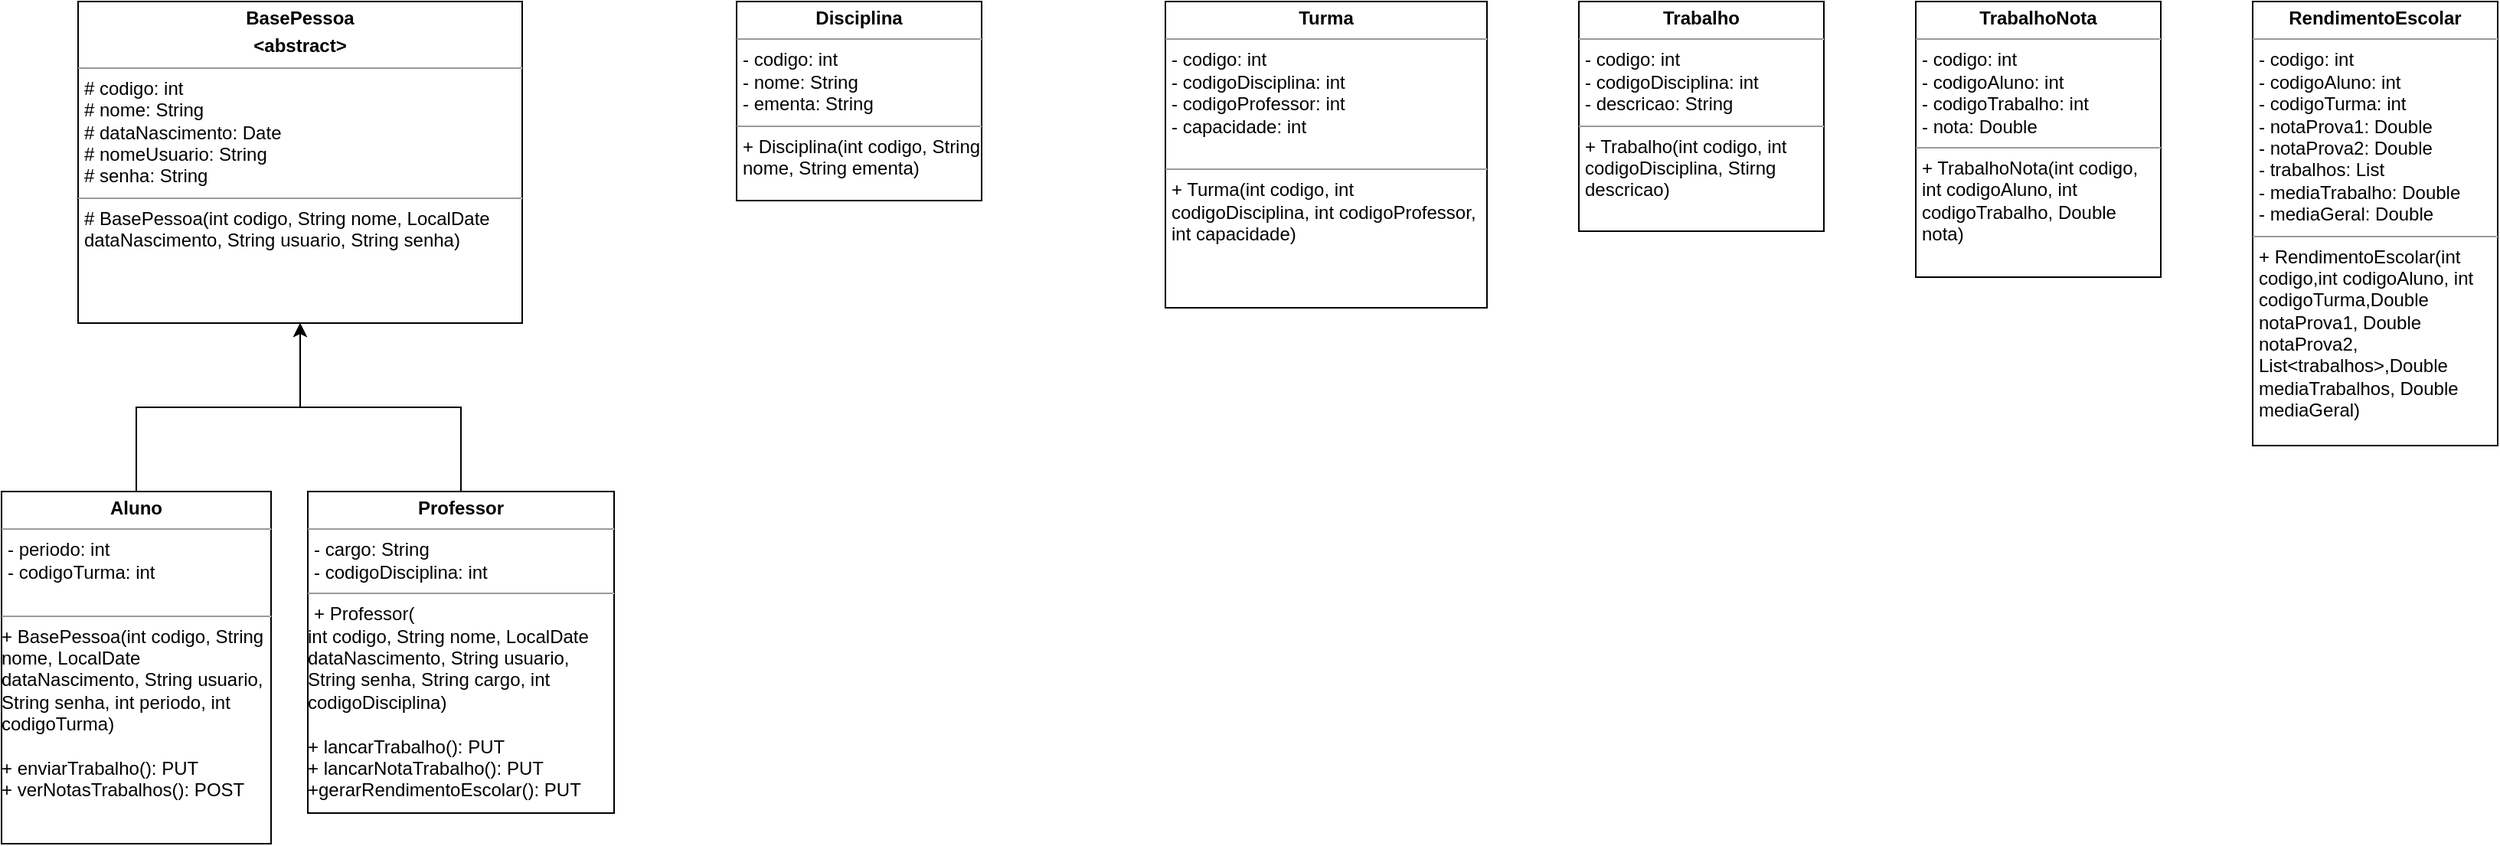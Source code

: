 <mxfile version="22.0.4" type="github">
  <diagram name="Página-1" id="ISYm6FrJafREmLT2h12c">
    <mxGraphModel dx="1768" dy="693" grid="1" gridSize="10" guides="1" tooltips="1" connect="1" arrows="1" fold="1" page="1" pageScale="1" pageWidth="827" pageHeight="1169" math="0" shadow="0">
      <root>
        <mxCell id="0" />
        <mxCell id="1" parent="0" />
        <mxCell id="bNtw9ZAgYegGWrS_SB8m-1" value="&lt;p style=&quot;margin:0px;margin-top:4px;text-align:center;&quot;&gt;&lt;b&gt;BasePessoa&lt;/b&gt;&lt;/p&gt;&lt;p style=&quot;margin:0px;margin-top:4px;text-align:center;&quot;&gt;&lt;b&gt;&amp;lt;abstract&amp;gt;&lt;/b&gt;&lt;/p&gt;&lt;hr size=&quot;1&quot;&gt;&lt;p style=&quot;margin:0px;margin-left:4px;&quot;&gt;# codigo: int&lt;/p&gt;&lt;p style=&quot;margin:0px;margin-left:4px;&quot;&gt;# nome: String&lt;/p&gt;&lt;p style=&quot;margin:0px;margin-left:4px;&quot;&gt;# dataNascimento: Date&lt;/p&gt;&lt;p style=&quot;margin:0px;margin-left:4px;&quot;&gt;# nomeUsuario: String&lt;/p&gt;&lt;p style=&quot;margin:0px;margin-left:4px;&quot;&gt;# senha: String&lt;/p&gt;&lt;hr size=&quot;1&quot;&gt;&lt;p style=&quot;margin:0px;margin-left:4px;&quot;&gt;# BasePessoa(int codigo, String nome, LocalDate dataNascimento, String usuario, String senha)&lt;/p&gt;" style="verticalAlign=top;align=left;overflow=fill;fontSize=12;fontFamily=Helvetica;html=1;whiteSpace=wrap;" vertex="1" parent="1">
          <mxGeometry x="60" y="120" width="290" height="210" as="geometry" />
        </mxCell>
        <mxCell id="bNtw9ZAgYegGWrS_SB8m-7" value="" style="edgeStyle=orthogonalEdgeStyle;rounded=0;orthogonalLoop=1;jettySize=auto;html=1;" edge="1" parent="1" source="bNtw9ZAgYegGWrS_SB8m-2" target="bNtw9ZAgYegGWrS_SB8m-1">
          <mxGeometry relative="1" as="geometry" />
        </mxCell>
        <mxCell id="bNtw9ZAgYegGWrS_SB8m-2" value="&lt;p style=&quot;margin:0px;margin-top:4px;text-align:center;&quot;&gt;&lt;b&gt;Professor&lt;/b&gt;&lt;/p&gt;&lt;hr size=&quot;1&quot;&gt;&lt;p style=&quot;margin:0px;margin-left:4px;&quot;&gt;- cargo: String&lt;/p&gt;&lt;p style=&quot;margin:0px;margin-left:4px;&quot;&gt;- codigoDisciplina: int&lt;/p&gt;&lt;hr size=&quot;1&quot;&gt;&lt;p style=&quot;margin:0px;margin-left:4px;&quot;&gt;+ Professor(&lt;/p&gt;int codigo, String nome, LocalDate dataNascimento, String usuario, String senha, String cargo, int codigoDisciplina&lt;span style=&quot;background-color: initial;&quot;&gt;)&lt;br&gt;&lt;br&gt;+ lancarTrabalho(): PUT&lt;br&gt;+ lancarNotaTrabalho(): PUT&lt;br&gt;+gerarRendimentoEscolar(): PUT&lt;br&gt;&lt;br&gt;&lt;/span&gt;" style="verticalAlign=top;align=left;overflow=fill;fontSize=12;fontFamily=Helvetica;html=1;whiteSpace=wrap;" vertex="1" parent="1">
          <mxGeometry x="210" y="440" width="200" height="210" as="geometry" />
        </mxCell>
        <mxCell id="bNtw9ZAgYegGWrS_SB8m-6" value="" style="edgeStyle=orthogonalEdgeStyle;rounded=0;orthogonalLoop=1;jettySize=auto;html=1;" edge="1" parent="1" source="bNtw9ZAgYegGWrS_SB8m-4" target="bNtw9ZAgYegGWrS_SB8m-1">
          <mxGeometry relative="1" as="geometry" />
        </mxCell>
        <mxCell id="bNtw9ZAgYegGWrS_SB8m-4" value="&lt;p style=&quot;margin:0px;margin-top:4px;text-align:center;&quot;&gt;&lt;b&gt;Aluno&lt;/b&gt;&lt;/p&gt;&lt;hr size=&quot;1&quot;&gt;&lt;p style=&quot;margin:0px;margin-left:4px;&quot;&gt;- periodo: int&lt;/p&gt;&lt;p style=&quot;margin:0px;margin-left:4px;&quot;&gt;- codigoTurma: int&lt;/p&gt;&lt;br&gt;&lt;hr size=&quot;1&quot;&gt;&lt;p style=&quot;margin:0px;margin-left:4px;&quot;&gt;&lt;/p&gt;+ BasePessoa(int codigo, String nome, LocalDate dataNascimento, String usuario, String senha, int periodo, int codigoTurma)&lt;br&gt;&lt;br&gt;+ enviarTrabalho(): PUT&lt;br&gt;+ verNotasTrabalhos(): POST" style="verticalAlign=top;align=left;overflow=fill;fontSize=12;fontFamily=Helvetica;html=1;whiteSpace=wrap;" vertex="1" parent="1">
          <mxGeometry x="10" y="440" width="176" height="230" as="geometry" />
        </mxCell>
        <mxCell id="bNtw9ZAgYegGWrS_SB8m-10" value="&lt;p style=&quot;margin:0px;margin-top:4px;text-align:center;&quot;&gt;&lt;b&gt;Disciplina&lt;/b&gt;&lt;/p&gt;&lt;hr size=&quot;1&quot;&gt;&lt;p style=&quot;margin:0px;margin-left:4px;&quot;&gt;- codigo: int&lt;/p&gt;&lt;p style=&quot;margin:0px;margin-left:4px;&quot;&gt;- nome: String&lt;/p&gt;&lt;p style=&quot;margin:0px;margin-left:4px;&quot;&gt;- ementa: String&lt;/p&gt;&lt;hr size=&quot;1&quot;&gt;&lt;p style=&quot;margin:0px;margin-left:4px;&quot;&gt;+ Disciplina(int codigo, String nome, String ementa)&lt;/p&gt;" style="verticalAlign=top;align=left;overflow=fill;fontSize=12;fontFamily=Helvetica;html=1;whiteSpace=wrap;" vertex="1" parent="1">
          <mxGeometry x="490" y="120" width="160" height="130" as="geometry" />
        </mxCell>
        <mxCell id="bNtw9ZAgYegGWrS_SB8m-12" value="&lt;p style=&quot;margin:0px;margin-top:4px;text-align:center;&quot;&gt;&lt;b&gt;Turma&lt;/b&gt;&lt;/p&gt;&lt;hr size=&quot;1&quot;&gt;&lt;p style=&quot;margin:0px;margin-left:4px;&quot;&gt;- codigo: int&lt;/p&gt;&lt;p style=&quot;margin:0px;margin-left:4px;&quot;&gt;- codigoDisciplina: int&lt;/p&gt;&lt;p style=&quot;margin:0px;margin-left:4px;&quot;&gt;- codigoProfessor: int&lt;/p&gt;&lt;p style=&quot;margin:0px;margin-left:4px;&quot;&gt;- capacidade: int&lt;/p&gt;&lt;p style=&quot;margin:0px;margin-left:4px;&quot;&gt;&lt;br&gt;&lt;/p&gt;&lt;hr size=&quot;1&quot;&gt;&lt;p style=&quot;margin:0px;margin-left:4px;&quot;&gt;+ Turma(int codigo, int codigoDisciplina, int codigoProfessor, int capacidade)&lt;/p&gt;" style="verticalAlign=top;align=left;overflow=fill;fontSize=12;fontFamily=Helvetica;html=1;whiteSpace=wrap;" vertex="1" parent="1">
          <mxGeometry x="770" y="120" width="210" height="200" as="geometry" />
        </mxCell>
        <mxCell id="bNtw9ZAgYegGWrS_SB8m-13" value="&lt;p style=&quot;margin:0px;margin-top:4px;text-align:center;&quot;&gt;&lt;b&gt;Trabalho&lt;/b&gt;&lt;/p&gt;&lt;hr size=&quot;1&quot;&gt;&lt;p style=&quot;margin:0px;margin-left:4px;&quot;&gt;- codigo: int&lt;/p&gt;&lt;p style=&quot;margin:0px;margin-left:4px;&quot;&gt;- codigoDisciplina: int&lt;/p&gt;&lt;p style=&quot;margin:0px;margin-left:4px;&quot;&gt;- descricao: String&lt;/p&gt;&lt;hr size=&quot;1&quot;&gt;&lt;p style=&quot;margin:0px;margin-left:4px;&quot;&gt;+ Trabalho(int codigo, int codigoDisciplina, Stirng descricao)&lt;/p&gt;" style="verticalAlign=top;align=left;overflow=fill;fontSize=12;fontFamily=Helvetica;html=1;whiteSpace=wrap;" vertex="1" parent="1">
          <mxGeometry x="1040" y="120" width="160" height="150" as="geometry" />
        </mxCell>
        <mxCell id="bNtw9ZAgYegGWrS_SB8m-14" value="&lt;p style=&quot;margin:0px;margin-top:4px;text-align:center;&quot;&gt;&lt;b&gt;TrabalhoNota&lt;/b&gt;&lt;/p&gt;&lt;hr size=&quot;1&quot;&gt;&lt;p style=&quot;margin:0px;margin-left:4px;&quot;&gt;- codigo: int&lt;/p&gt;&lt;p style=&quot;margin:0px;margin-left:4px;&quot;&gt;- codigoAluno: int&lt;/p&gt;&lt;p style=&quot;margin:0px;margin-left:4px;&quot;&gt;- codigoTrabalho: int&lt;/p&gt;&lt;p style=&quot;margin:0px;margin-left:4px;&quot;&gt;- nota: Double&lt;/p&gt;&lt;hr size=&quot;1&quot;&gt;&lt;p style=&quot;margin:0px;margin-left:4px;&quot;&gt;+ TrabalhoNota(int codigo, int codigoAluno, int codigoTrabalho, Double nota)&lt;/p&gt;" style="verticalAlign=top;align=left;overflow=fill;fontSize=12;fontFamily=Helvetica;html=1;whiteSpace=wrap;" vertex="1" parent="1">
          <mxGeometry x="1260" y="120" width="160" height="180" as="geometry" />
        </mxCell>
        <mxCell id="bNtw9ZAgYegGWrS_SB8m-15" value="&lt;p style=&quot;margin:0px;margin-top:4px;text-align:center;&quot;&gt;&lt;b&gt;RendimentoEscolar&lt;/b&gt;&lt;/p&gt;&lt;hr size=&quot;1&quot;&gt;&lt;p style=&quot;margin:0px;margin-left:4px;&quot;&gt;- codigo: int&lt;/p&gt;&lt;p style=&quot;margin:0px;margin-left:4px;&quot;&gt;- codigoAluno: int&lt;/p&gt;&lt;p style=&quot;margin:0px;margin-left:4px;&quot;&gt;- codigoTurma: int&lt;/p&gt;&lt;p style=&quot;margin:0px;margin-left:4px;&quot;&gt;- notaProva1: Double&lt;/p&gt;&lt;p style=&quot;margin:0px;margin-left:4px;&quot;&gt;- notaProva2: Double&lt;/p&gt;&lt;p style=&quot;margin:0px;margin-left:4px;&quot;&gt;- trabalhos: List&lt;/p&gt;&lt;p style=&quot;margin:0px;margin-left:4px;&quot;&gt;- mediaTrabalho: Double&lt;/p&gt;&lt;p style=&quot;margin:0px;margin-left:4px;&quot;&gt;- mediaGeral: Double&lt;/p&gt;&lt;hr size=&quot;1&quot;&gt;&lt;p style=&quot;margin:0px;margin-left:4px;&quot;&gt;+ RendimentoEscolar(int codigo,int codigoAluno, int codigoTurma,Double notaProva1, Double notaProva2, List&amp;lt;trabalhos&amp;gt;,Double mediaTrabalhos, Double mediaGeral)&lt;/p&gt;" style="verticalAlign=top;align=left;overflow=fill;fontSize=12;fontFamily=Helvetica;html=1;whiteSpace=wrap;" vertex="1" parent="1">
          <mxGeometry x="1480" y="120" width="160" height="290" as="geometry" />
        </mxCell>
      </root>
    </mxGraphModel>
  </diagram>
</mxfile>
